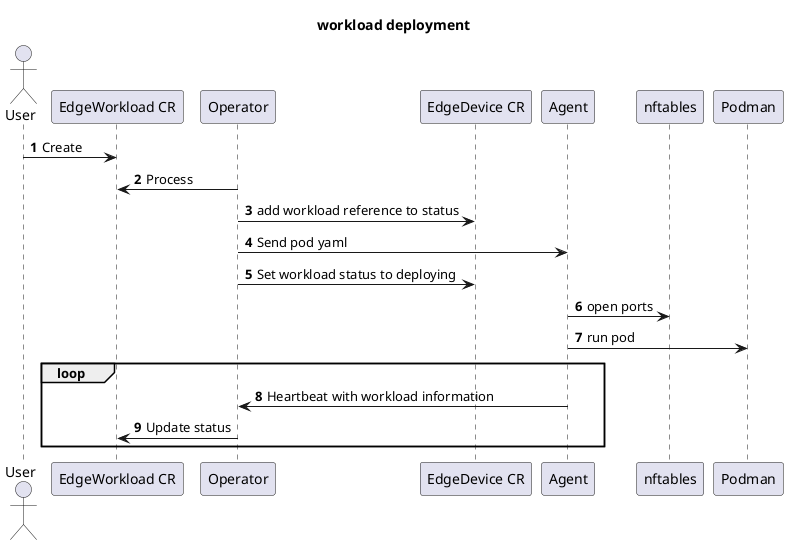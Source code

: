@startuml
'https://plantuml.com/sequence-diagram

title workload deployment
autonumber

actor User

User -> "EdgeWorkload CR": Create
Operator -> "EdgeWorkload CR": Process
Operator -> "EdgeDevice CR": add workload reference to status
Operator -> Agent: Send pod yaml
Operator -> "EdgeDevice CR": Set workload status to deploying
Agent -> nftables: open ports
Agent -> Podman: run pod

loop
Agent -> Operator: Heartbeat with workload information
Operator -> "EdgeWorkload CR": Update status
end


@enduml